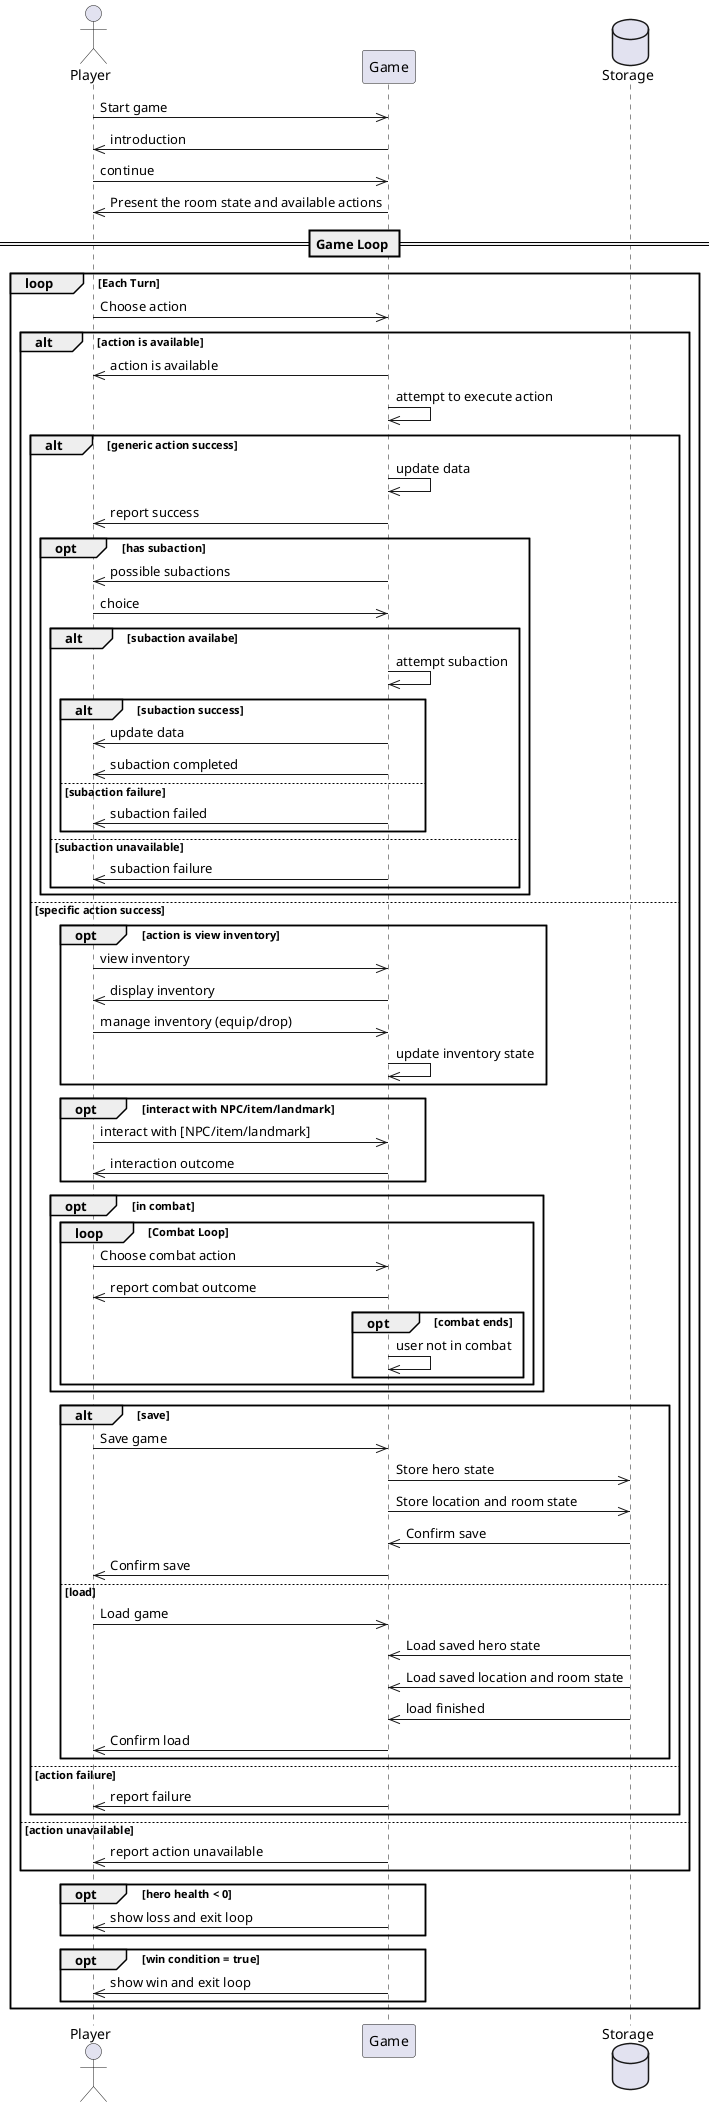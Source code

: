 @startuml System Sequence Diagram
actor User as "Player"
participant Game as "Game"
database Storage as "Storage"

User->>Game: Start game
Game->>User: introduction
User->>Game: continue
Game->>User: Present the room state and available actions

== Game Loop ==
loop Each Turn
    User->>Game: Choose action
    alt action is available
        Game->>User: action is available
        Game->>Game: attempt to execute action
        alt generic action success
            Game->>Game: update data
            Game->>User: report success
            opt has subaction
            Game->>User: possible subactions
            User->>Game: choice
             alt subaction availabe
             Game->>Game: attempt subaction
              alt subaction success
              Game->>User: update data
              Game->>User: subaction completed
              else subaction failure
              Game->>User: subaction failed
              end 
              else subaction unavailable
              Game->>User: subaction failure
              end
              end
    else specific action success
                opt action is view inventory
        User->>Game: view inventory
        Game->>User: display inventory
        User->>Game: manage inventory (equip/drop)
        Game->>Game: update inventory state
    end
        opt interact with NPC/item/landmark
        User->>Game: interact with [NPC/item/landmark]
        Game->>User: interaction outcome
    end
    opt in combat
        loop Combat Loop
            User->>Game: Choose combat action
            Game->>User: report combat outcome
            opt combat ends
                Game->>Game: user not in combat
            end
        end
    end
    

       alt save
    User->>Game: Save game
    Game->>Storage: Store hero state
    Game->>Storage: Store location and room state
    Storage->>Game: Confirm save
    Game->>User: Confirm save
else load
    User->>Game: Load game
    Storage->>Game: Load saved hero state
    Storage->>Game: Load saved location and room state
    Storage->>Game: load finished
    Game->>User: Confirm load
end
    else action failure
        Game->>User: report failure
    end
    else action unavailable
    Game->>User: report action unavailable
    end
    opt hero health < 0
        Game->>User: show loss and exit loop
    end
    opt win condition = true
        Game->>User: show win and exit loop
    end
    
    end


@enduml
